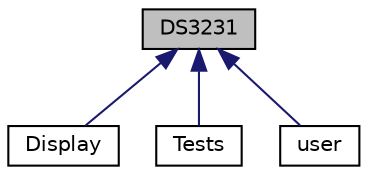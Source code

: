 digraph "DS3231"
{
  edge [fontname="Helvetica",fontsize="10",labelfontname="Helvetica",labelfontsize="10"];
  node [fontname="Helvetica",fontsize="10",shape=record];
  Node0 [label="DS3231",height=0.2,width=0.4,color="black", fillcolor="grey75", style="filled", fontcolor="black"];
  Node0 -> Node1 [dir="back",color="midnightblue",fontsize="10",style="solid",fontname="Helvetica"];
  Node1 [label="Display",height=0.2,width=0.4,color="black", fillcolor="white", style="filled",URL="$classDisplay.html",tooltip="///The display class for a OLED display "];
  Node0 -> Node2 [dir="back",color="midnightblue",fontsize="10",style="solid",fontname="Helvetica"];
  Node2 [label="Tests",height=0.2,width=0.4,color="black", fillcolor="white", style="filled",URL="$classTests.html",tooltip="///The Tests class to test DS3231 functions "];
  Node0 -> Node3 [dir="back",color="midnightblue",fontsize="10",style="solid",fontname="Helvetica"];
  Node3 [label="user",height=0.2,width=0.4,color="black", fillcolor="white", style="filled",URL="$classuser.html",tooltip="///The user class for a OLED display set time and date menu "];
}
